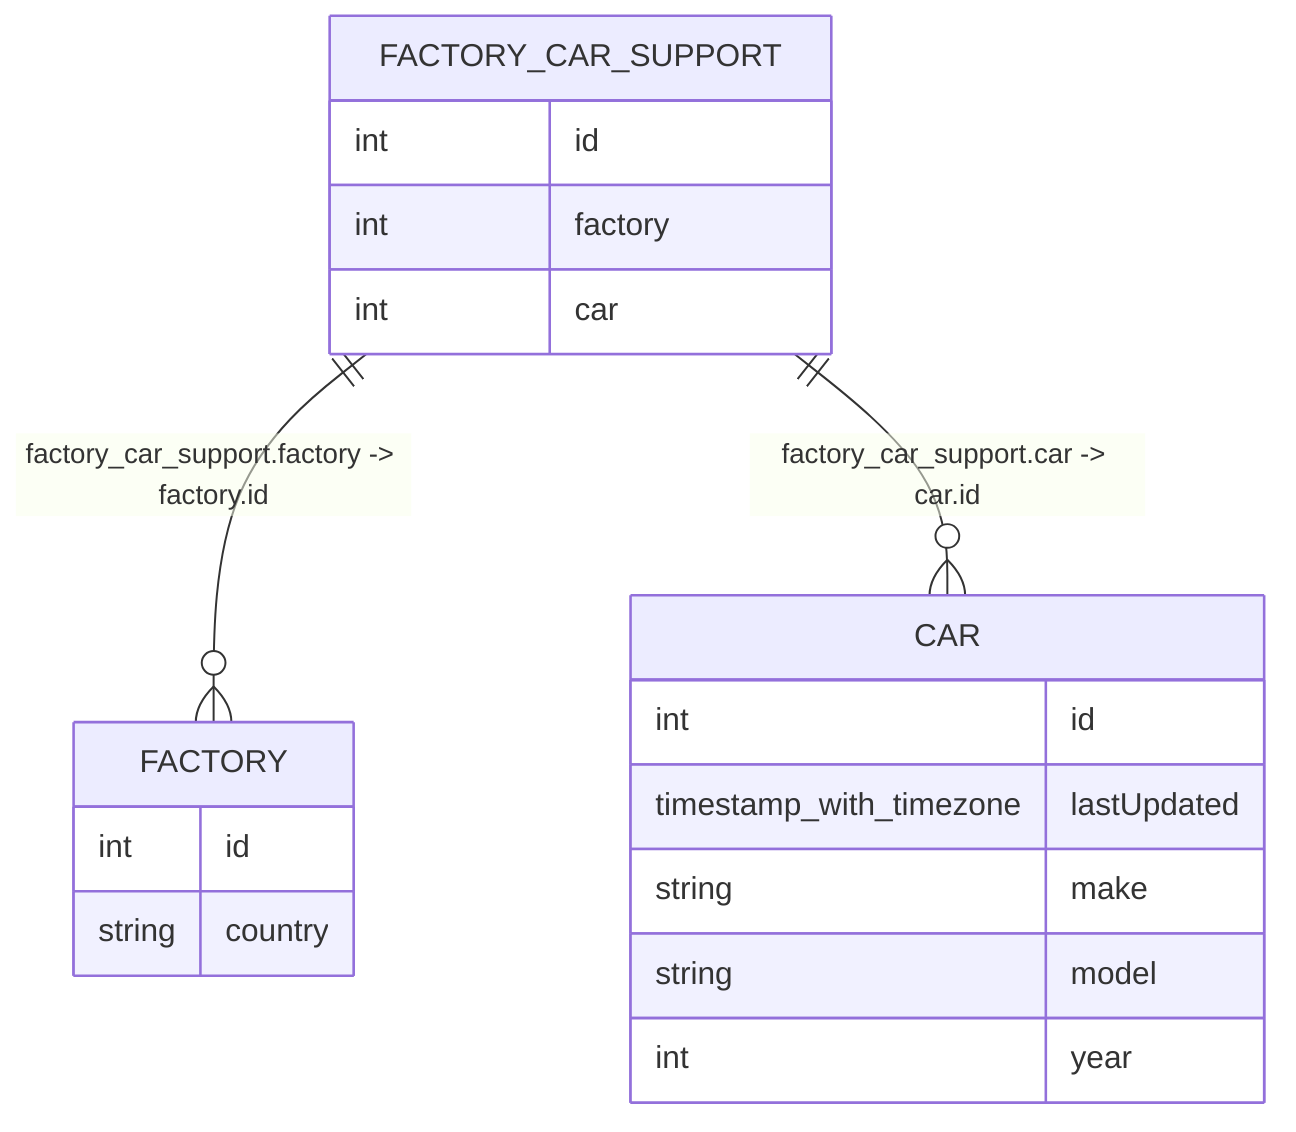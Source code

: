 erDiagram
  CAR {
    int id
    %% Should be "timestamp with time zone", but Mermaid does not allow multi-word types
    timestamp_with_timezone lastUpdated

    string make
    string model
    int year
  }

  FACTORY {
    int id
    string country
  }

  FACTORY_CAR_SUPPORT {
    int id
    int factory
    int car
  }

  FACTORY_CAR_SUPPORT ||--o{ FACTORY: "factory_car_support.factory -> factory.id"
  FACTORY_CAR_SUPPORT ||--o{ CAR: "factory_car_support.car -> car.id"
